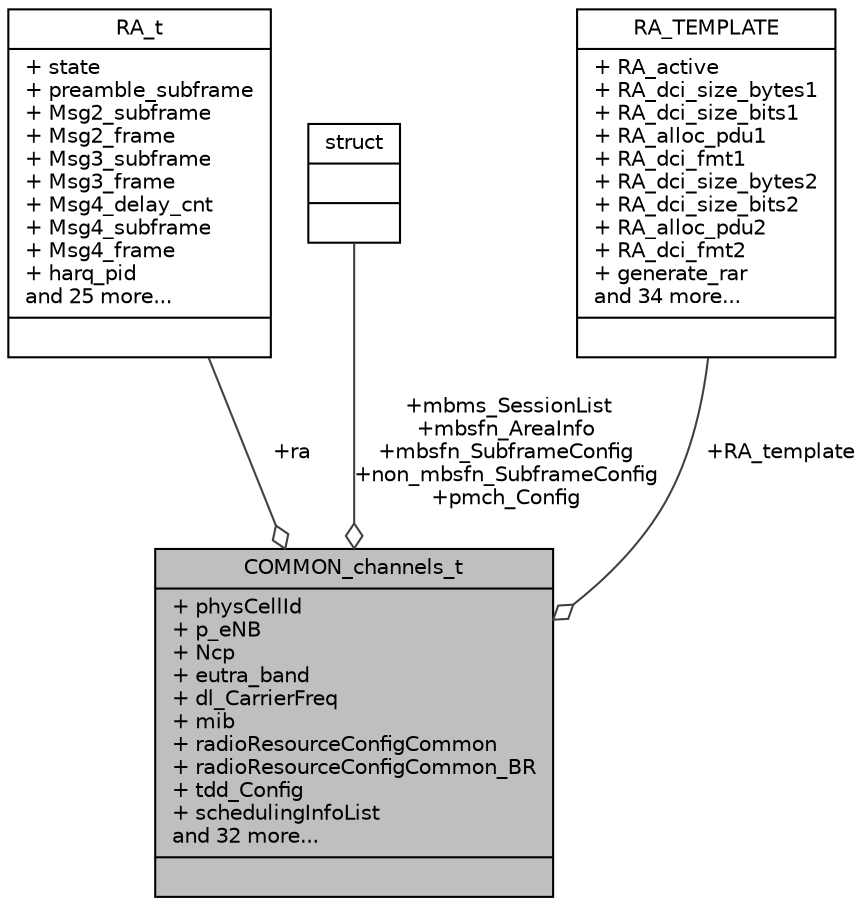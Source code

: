 digraph "COMMON_channels_t"
{
 // LATEX_PDF_SIZE
  edge [fontname="Helvetica",fontsize="10",labelfontname="Helvetica",labelfontsize="10"];
  node [fontname="Helvetica",fontsize="10",shape=record];
  Node1 [label="{COMMON_channels_t\n|+ physCellId\l+ p_eNB\l+ Ncp\l+ eutra_band\l+ dl_CarrierFreq\l+ mib\l+ radioResourceConfigCommon\l+ radioResourceConfigCommon_BR\l+ tdd_Config\l+ schedulingInfoList\land 32 more...\l|}",height=0.2,width=0.4,color="black", fillcolor="grey75", style="filled", fontcolor="black",tooltip="eNB common channels"];
  Node2 -> Node1 [color="grey25",fontsize="10",style="solid",label=" +ra" ,arrowhead="odiamond",fontname="Helvetica"];
  Node2 [label="{RA_t\n|+ state\l+ preamble_subframe\l+ Msg2_subframe\l+ Msg2_frame\l+ Msg3_subframe\l+ Msg3_frame\l+ Msg4_delay_cnt\l+ Msg4_subframe\l+ Msg4_frame\l+ harq_pid\land 25 more...\l|}",height=0.2,width=0.4,color="black", fillcolor="white", style="filled",URL="$structRA__t.html",tooltip="eNB template for the Random access information"];
  Node3 -> Node1 [color="grey25",fontsize="10",style="solid",label=" +mbms_SessionList\n+mbsfn_AreaInfo\n+mbsfn_SubframeConfig\n+non_mbsfn_SubframeConfig\n+pmch_Config" ,arrowhead="odiamond",fontname="Helvetica"];
  Node3 [label="{struct\n||}",height=0.2,width=0.4,color="black", fillcolor="white", style="filled",URL="$structstruct.html",tooltip="holds vehicle id and initial pointer to the head of the linked list in hastable"];
  Node4 -> Node1 [color="grey25",fontsize="10",style="solid",label=" +RA_template" ,arrowhead="odiamond",fontname="Helvetica"];
  Node4 [label="{RA_TEMPLATE\n|+ RA_active\l+ RA_dci_size_bytes1\l+ RA_dci_size_bits1\l+ RA_alloc_pdu1\l+ RA_dci_fmt1\l+ RA_dci_size_bytes2\l+ RA_dci_size_bits2\l+ RA_alloc_pdu2\l+ RA_dci_fmt2\l+ generate_rar\land 34 more...\l|}",height=0.2,width=0.4,color="black", fillcolor="white", style="filled",URL="$structRA__TEMPLATE.html",tooltip="eNB template for the Random access information"];
}

